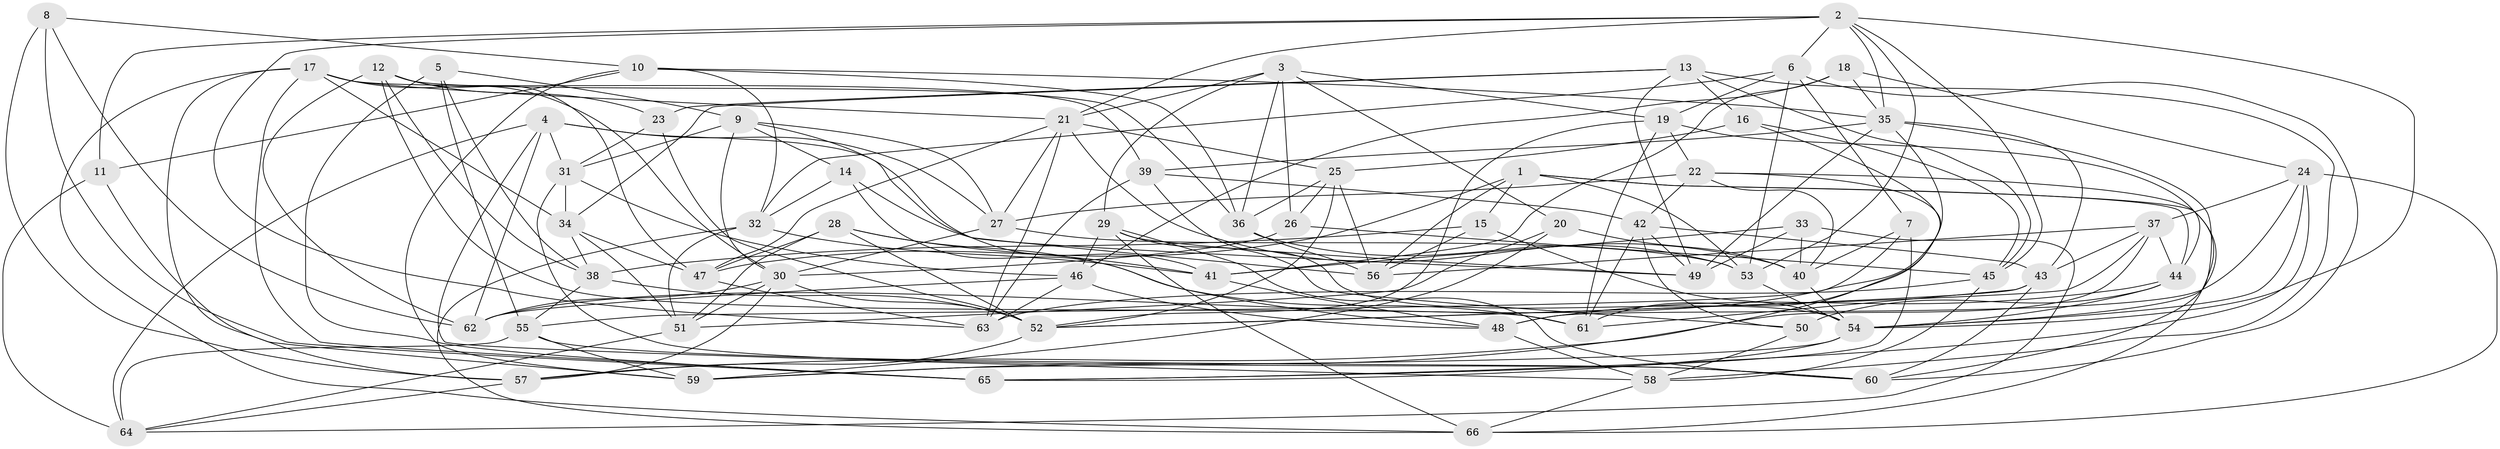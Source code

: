 // original degree distribution, {4: 1.0}
// Generated by graph-tools (version 1.1) at 2025/50/03/09/25 03:50:43]
// undirected, 66 vertices, 192 edges
graph export_dot {
graph [start="1"]
  node [color=gray90,style=filled];
  1;
  2;
  3;
  4;
  5;
  6;
  7;
  8;
  9;
  10;
  11;
  12;
  13;
  14;
  15;
  16;
  17;
  18;
  19;
  20;
  21;
  22;
  23;
  24;
  25;
  26;
  27;
  28;
  29;
  30;
  31;
  32;
  33;
  34;
  35;
  36;
  37;
  38;
  39;
  40;
  41;
  42;
  43;
  44;
  45;
  46;
  47;
  48;
  49;
  50;
  51;
  52;
  53;
  54;
  55;
  56;
  57;
  58;
  59;
  60;
  61;
  62;
  63;
  64;
  65;
  66;
  1 -- 15 [weight=1.0];
  1 -- 44 [weight=1.0];
  1 -- 47 [weight=1.0];
  1 -- 53 [weight=1.0];
  1 -- 56 [weight=1.0];
  1 -- 66 [weight=1.0];
  2 -- 6 [weight=1.0];
  2 -- 11 [weight=1.0];
  2 -- 21 [weight=1.0];
  2 -- 35 [weight=1.0];
  2 -- 45 [weight=1.0];
  2 -- 53 [weight=1.0];
  2 -- 54 [weight=1.0];
  2 -- 63 [weight=1.0];
  3 -- 19 [weight=1.0];
  3 -- 20 [weight=1.0];
  3 -- 21 [weight=1.0];
  3 -- 26 [weight=1.0];
  3 -- 29 [weight=1.0];
  3 -- 36 [weight=1.0];
  4 -- 27 [weight=1.0];
  4 -- 31 [weight=1.0];
  4 -- 56 [weight=1.0];
  4 -- 58 [weight=1.0];
  4 -- 62 [weight=1.0];
  4 -- 64 [weight=1.0];
  5 -- 9 [weight=1.0];
  5 -- 38 [weight=1.0];
  5 -- 55 [weight=1.0];
  5 -- 65 [weight=1.0];
  6 -- 7 [weight=1.0];
  6 -- 19 [weight=1.0];
  6 -- 32 [weight=1.0];
  6 -- 53 [weight=1.0];
  6 -- 60 [weight=1.0];
  7 -- 40 [weight=1.0];
  7 -- 55 [weight=1.0];
  7 -- 65 [weight=1.0];
  8 -- 10 [weight=1.0];
  8 -- 57 [weight=1.0];
  8 -- 62 [weight=1.0];
  8 -- 65 [weight=1.0];
  9 -- 14 [weight=1.0];
  9 -- 27 [weight=1.0];
  9 -- 30 [weight=1.0];
  9 -- 31 [weight=1.0];
  9 -- 41 [weight=1.0];
  10 -- 11 [weight=1.0];
  10 -- 32 [weight=1.0];
  10 -- 35 [weight=1.0];
  10 -- 36 [weight=1.0];
  10 -- 59 [weight=1.0];
  11 -- 59 [weight=1.0];
  11 -- 64 [weight=1.0];
  12 -- 23 [weight=1.0];
  12 -- 36 [weight=1.0];
  12 -- 38 [weight=1.0];
  12 -- 47 [weight=1.0];
  12 -- 61 [weight=1.0];
  12 -- 62 [weight=1.0];
  13 -- 16 [weight=1.0];
  13 -- 23 [weight=1.0];
  13 -- 34 [weight=1.0];
  13 -- 45 [weight=1.0];
  13 -- 49 [weight=1.0];
  13 -- 58 [weight=1.0];
  14 -- 32 [weight=1.0];
  14 -- 48 [weight=1.0];
  14 -- 49 [weight=1.0];
  15 -- 38 [weight=1.0];
  15 -- 54 [weight=1.0];
  15 -- 56 [weight=1.0];
  16 -- 25 [weight=1.0];
  16 -- 45 [weight=1.0];
  16 -- 61 [weight=1.0];
  17 -- 21 [weight=1.0];
  17 -- 30 [weight=1.0];
  17 -- 34 [weight=1.0];
  17 -- 39 [weight=2.0];
  17 -- 57 [weight=1.0];
  17 -- 65 [weight=1.0];
  17 -- 66 [weight=1.0];
  18 -- 24 [weight=1.0];
  18 -- 35 [weight=1.0];
  18 -- 41 [weight=1.0];
  18 -- 46 [weight=1.0];
  19 -- 22 [weight=1.0];
  19 -- 44 [weight=1.0];
  19 -- 52 [weight=1.0];
  19 -- 61 [weight=1.0];
  20 -- 40 [weight=1.0];
  20 -- 51 [weight=1.0];
  20 -- 59 [weight=1.0];
  21 -- 25 [weight=1.0];
  21 -- 27 [weight=1.0];
  21 -- 40 [weight=1.0];
  21 -- 47 [weight=1.0];
  21 -- 63 [weight=1.0];
  22 -- 27 [weight=1.0];
  22 -- 40 [weight=1.0];
  22 -- 42 [weight=1.0];
  22 -- 59 [weight=1.0];
  22 -- 60 [weight=1.0];
  23 -- 31 [weight=1.0];
  23 -- 52 [weight=1.0];
  24 -- 37 [weight=1.0];
  24 -- 48 [weight=1.0];
  24 -- 54 [weight=1.0];
  24 -- 65 [weight=1.0];
  24 -- 66 [weight=1.0];
  25 -- 26 [weight=1.0];
  25 -- 36 [weight=1.0];
  25 -- 52 [weight=1.0];
  25 -- 56 [weight=1.0];
  26 -- 30 [weight=1.0];
  26 -- 45 [weight=1.0];
  27 -- 30 [weight=1.0];
  27 -- 53 [weight=1.0];
  28 -- 41 [weight=1.0];
  28 -- 47 [weight=1.0];
  28 -- 51 [weight=1.0];
  28 -- 52 [weight=2.0];
  28 -- 61 [weight=1.0];
  29 -- 46 [weight=1.0];
  29 -- 49 [weight=1.0];
  29 -- 50 [weight=1.0];
  29 -- 60 [weight=1.0];
  29 -- 66 [weight=1.0];
  30 -- 51 [weight=1.0];
  30 -- 52 [weight=1.0];
  30 -- 57 [weight=1.0];
  30 -- 62 [weight=1.0];
  31 -- 34 [weight=1.0];
  31 -- 46 [weight=1.0];
  31 -- 60 [weight=1.0];
  32 -- 41 [weight=1.0];
  32 -- 51 [weight=1.0];
  32 -- 66 [weight=1.0];
  33 -- 40 [weight=1.0];
  33 -- 41 [weight=1.0];
  33 -- 49 [weight=1.0];
  33 -- 64 [weight=1.0];
  34 -- 38 [weight=1.0];
  34 -- 47 [weight=1.0];
  34 -- 51 [weight=1.0];
  35 -- 39 [weight=1.0];
  35 -- 43 [weight=1.0];
  35 -- 49 [weight=1.0];
  35 -- 54 [weight=1.0];
  35 -- 62 [weight=1.0];
  36 -- 53 [weight=1.0];
  36 -- 56 [weight=1.0];
  37 -- 43 [weight=1.0];
  37 -- 44 [weight=1.0];
  37 -- 52 [weight=1.0];
  37 -- 56 [weight=1.0];
  37 -- 57 [weight=1.0];
  38 -- 52 [weight=1.0];
  38 -- 55 [weight=1.0];
  39 -- 42 [weight=1.0];
  39 -- 54 [weight=1.0];
  39 -- 63 [weight=1.0];
  40 -- 54 [weight=1.0];
  41 -- 48 [weight=1.0];
  42 -- 43 [weight=1.0];
  42 -- 49 [weight=1.0];
  42 -- 50 [weight=1.0];
  42 -- 61 [weight=1.0];
  43 -- 52 [weight=1.0];
  43 -- 60 [weight=1.0];
  43 -- 61 [weight=1.0];
  44 -- 48 [weight=1.0];
  44 -- 50 [weight=1.0];
  44 -- 54 [weight=1.0];
  45 -- 58 [weight=1.0];
  45 -- 63 [weight=1.0];
  46 -- 48 [weight=1.0];
  46 -- 62 [weight=1.0];
  46 -- 63 [weight=1.0];
  47 -- 63 [weight=1.0];
  48 -- 58 [weight=1.0];
  50 -- 58 [weight=1.0];
  51 -- 64 [weight=1.0];
  52 -- 57 [weight=1.0];
  53 -- 54 [weight=1.0];
  54 -- 59 [weight=1.0];
  54 -- 65 [weight=1.0];
  55 -- 59 [weight=1.0];
  55 -- 60 [weight=1.0];
  55 -- 64 [weight=1.0];
  57 -- 64 [weight=1.0];
  58 -- 66 [weight=1.0];
}
